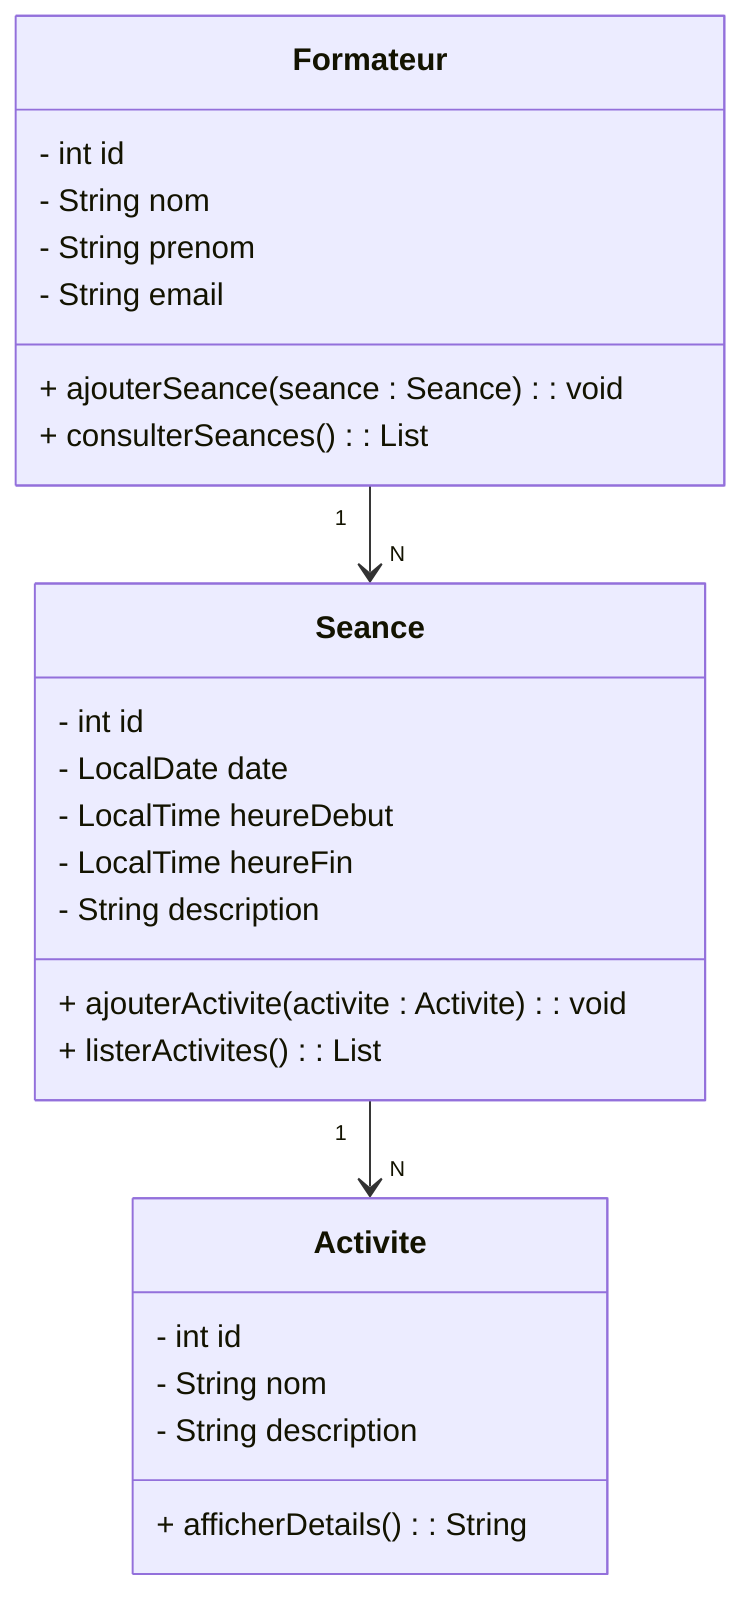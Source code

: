 classDiagram
    class Formateur {
        - int id
        - String nom
        - String prenom
        - String email
        + ajouterSeance(seance : Seance) : void
        + consulterSeances() : List<Seance>
    }

    class Seance {
        - int id
        - LocalDate date
        - LocalTime heureDebut
        - LocalTime heureFin
        - String description
        + ajouterActivite(activite : Activite) : void
        + listerActivites() : List<Activite>
    }

    class Activite {
        - int id
        - String nom
        - String description
        + afficherDetails() : String
    }

    Formateur "1" --> "N" Seance
    Seance "1" --> "N" Activite